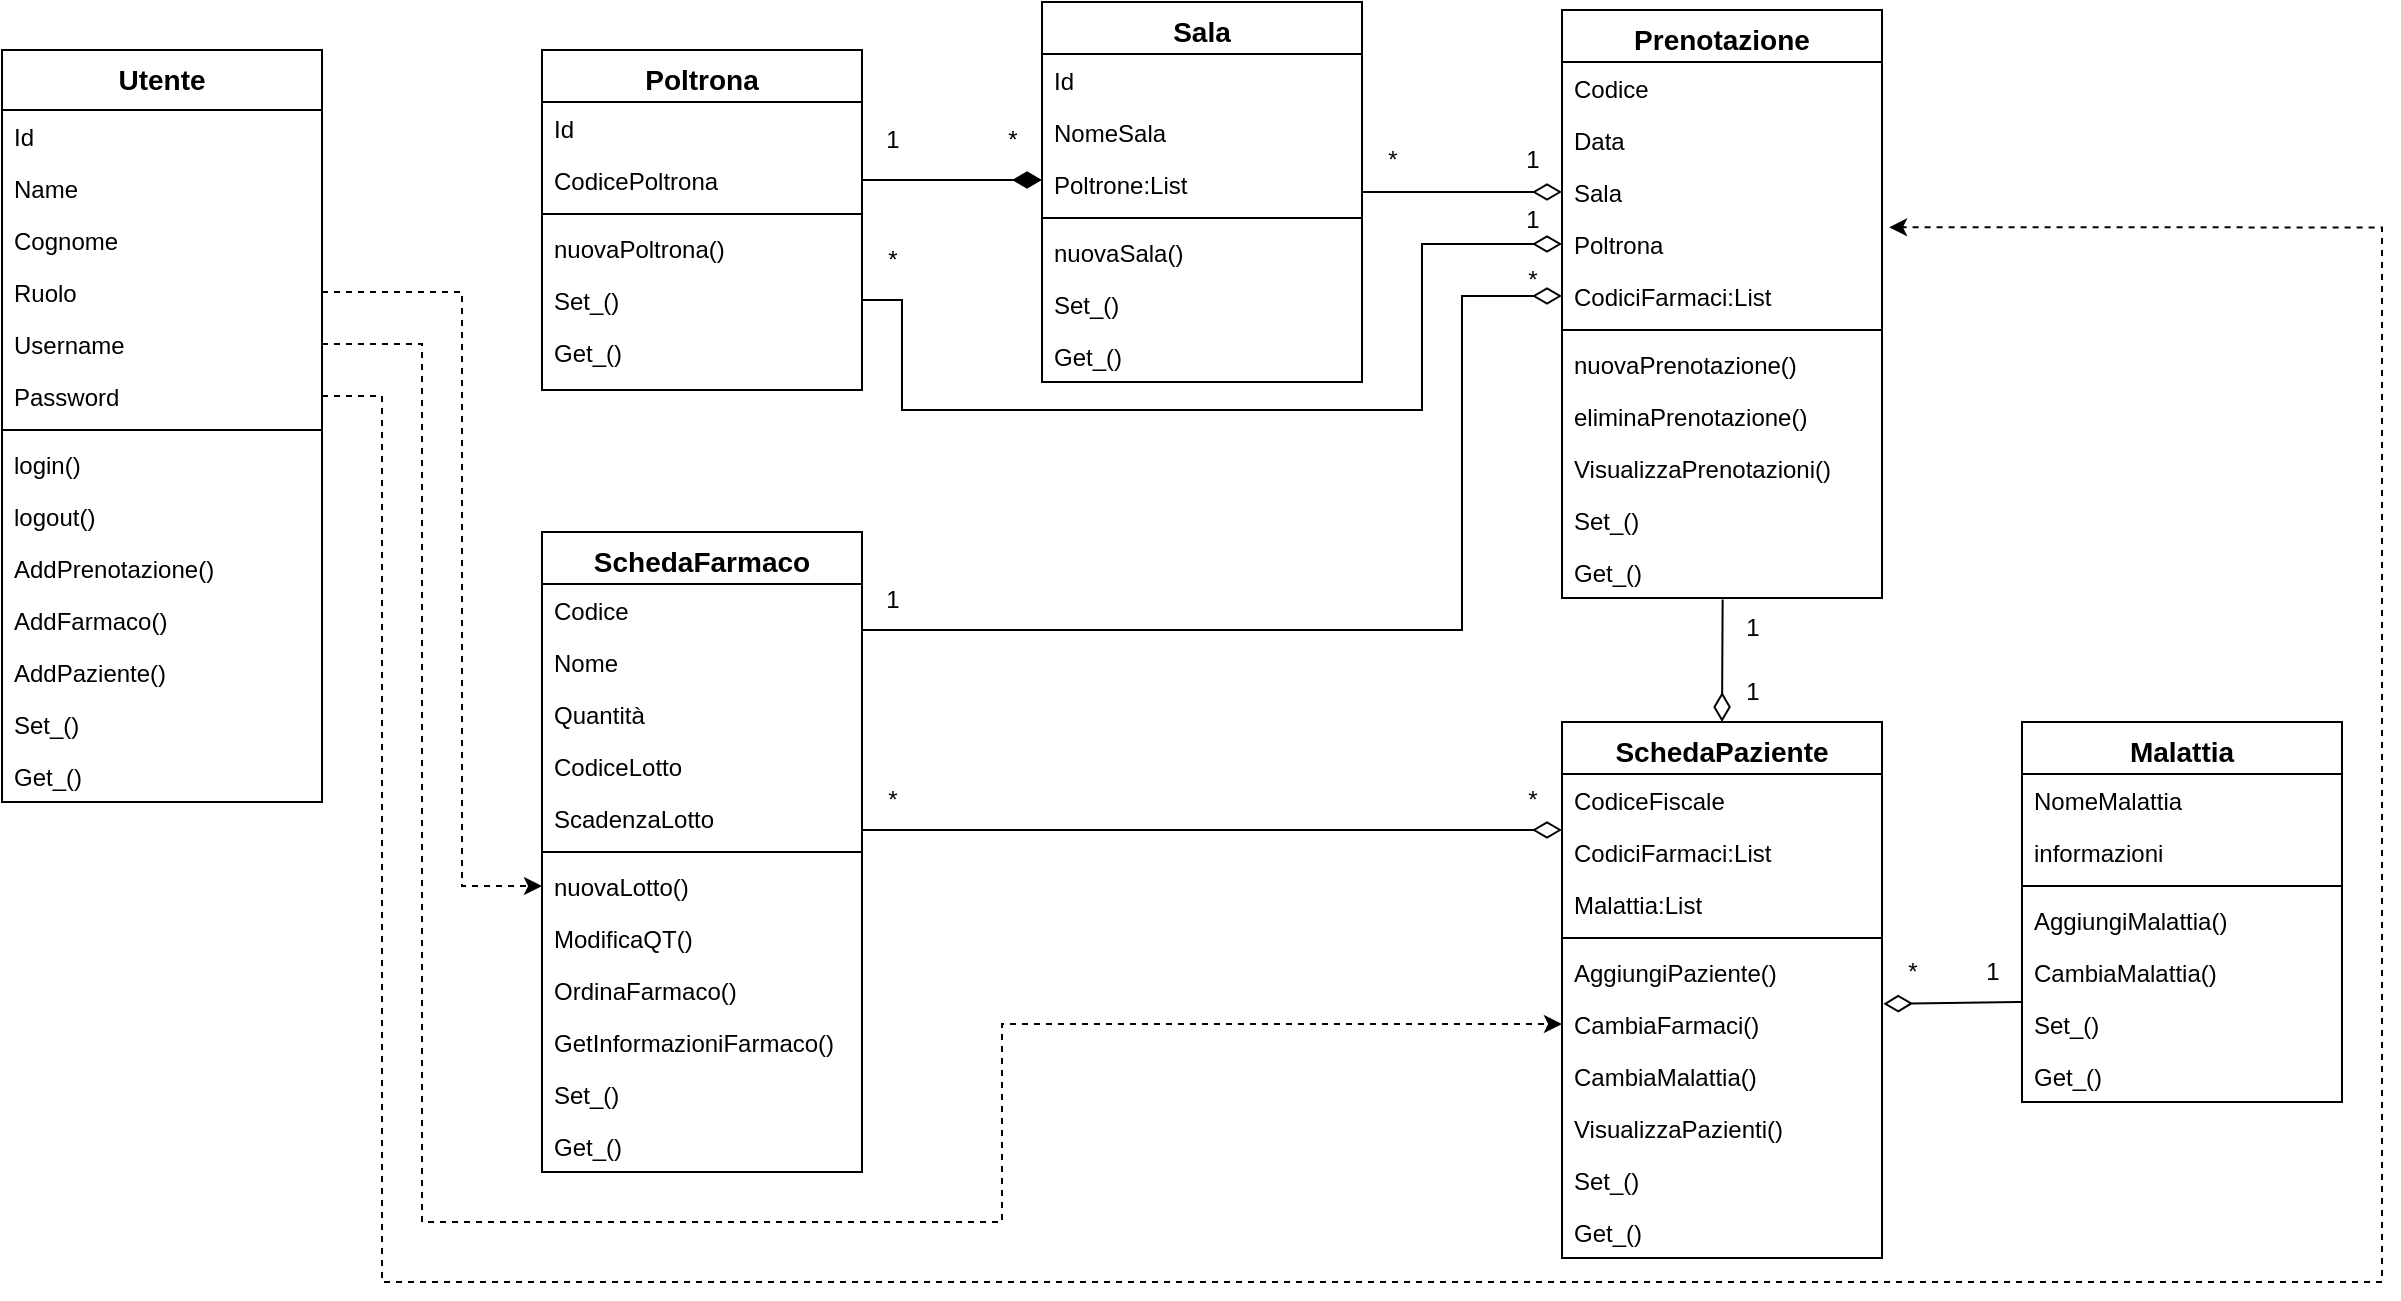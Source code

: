<mxfile version="20.5.3" type="device"><diagram id="C5RBs43oDa-KdzZeNtuy" name="Page-1"><mxGraphModel dx="1796" dy="627" grid="1" gridSize="10" guides="1" tooltips="1" connect="1" arrows="1" fold="1" page="1" pageScale="1" pageWidth="827" pageHeight="1169" math="0" shadow="0"><root><mxCell id="WIyWlLk6GJQsqaUBKTNV-0"/><mxCell id="WIyWlLk6GJQsqaUBKTNV-1" parent="WIyWlLk6GJQsqaUBKTNV-0"/><mxCell id="zkfFHV4jXpPFQw0GAbJ--0" value="Utente" style="swimlane;fontStyle=1;align=center;verticalAlign=top;childLayout=stackLayout;horizontal=1;startSize=30;horizontalStack=0;resizeParent=1;resizeLast=0;collapsible=1;marginBottom=0;rounded=0;shadow=0;strokeWidth=1;fontSize=14;" parent="WIyWlLk6GJQsqaUBKTNV-1" vertex="1"><mxGeometry x="30" y="54" width="160" height="376" as="geometry"><mxRectangle x="230" y="20" width="160" height="26" as="alternateBounds"/></mxGeometry></mxCell><mxCell id="ecdX-Q-012gRfEaX8IOx-7" value="Id" style="text;align=left;verticalAlign=top;spacingLeft=4;spacingRight=4;overflow=hidden;rotatable=0;points=[[0,0.5],[1,0.5]];portConstraint=eastwest;" parent="zkfFHV4jXpPFQw0GAbJ--0" vertex="1"><mxGeometry y="30" width="160" height="26" as="geometry"/></mxCell><mxCell id="zkfFHV4jXpPFQw0GAbJ--1" value="Name" style="text;align=left;verticalAlign=top;spacingLeft=4;spacingRight=4;overflow=hidden;rotatable=0;points=[[0,0.5],[1,0.5]];portConstraint=eastwest;" parent="zkfFHV4jXpPFQw0GAbJ--0" vertex="1"><mxGeometry y="56" width="160" height="26" as="geometry"/></mxCell><mxCell id="zkfFHV4jXpPFQw0GAbJ--2" value="Cognome" style="text;align=left;verticalAlign=top;spacingLeft=4;spacingRight=4;overflow=hidden;rotatable=0;points=[[0,0.5],[1,0.5]];portConstraint=eastwest;rounded=0;shadow=0;html=0;" parent="zkfFHV4jXpPFQw0GAbJ--0" vertex="1"><mxGeometry y="82" width="160" height="26" as="geometry"/></mxCell><mxCell id="ecdX-Q-012gRfEaX8IOx-9" value="Ruolo" style="text;align=left;verticalAlign=top;spacingLeft=4;spacingRight=4;overflow=hidden;rotatable=0;points=[[0,0.5],[1,0.5]];portConstraint=eastwest;rounded=0;shadow=0;html=0;" parent="zkfFHV4jXpPFQw0GAbJ--0" vertex="1"><mxGeometry y="108" width="160" height="26" as="geometry"/></mxCell><mxCell id="zkfFHV4jXpPFQw0GAbJ--3" value="Username" style="text;align=left;verticalAlign=top;spacingLeft=4;spacingRight=4;overflow=hidden;rotatable=0;points=[[0,0.5],[1,0.5]];portConstraint=eastwest;rounded=0;shadow=0;html=0;" parent="zkfFHV4jXpPFQw0GAbJ--0" vertex="1"><mxGeometry y="134" width="160" height="26" as="geometry"/></mxCell><mxCell id="ecdX-Q-012gRfEaX8IOx-8" value="Password" style="text;align=left;verticalAlign=top;spacingLeft=4;spacingRight=4;overflow=hidden;rotatable=0;points=[[0,0.5],[1,0.5]];portConstraint=eastwest;rounded=0;shadow=0;html=0;" parent="zkfFHV4jXpPFQw0GAbJ--0" vertex="1"><mxGeometry y="160" width="160" height="26" as="geometry"/></mxCell><mxCell id="zkfFHV4jXpPFQw0GAbJ--4" value="" style="line;html=1;strokeWidth=1;align=left;verticalAlign=middle;spacingTop=-1;spacingLeft=3;spacingRight=3;rotatable=0;labelPosition=right;points=[];portConstraint=eastwest;" parent="zkfFHV4jXpPFQw0GAbJ--0" vertex="1"><mxGeometry y="186" width="160" height="8" as="geometry"/></mxCell><mxCell id="ecdX-Q-012gRfEaX8IOx-63" value="login()" style="text;align=left;verticalAlign=top;spacingLeft=4;spacingRight=4;overflow=hidden;rotatable=0;points=[[0,0.5],[1,0.5]];portConstraint=eastwest;rounded=0;shadow=0;html=0;" parent="zkfFHV4jXpPFQw0GAbJ--0" vertex="1"><mxGeometry y="194" width="160" height="26" as="geometry"/></mxCell><mxCell id="ecdX-Q-012gRfEaX8IOx-64" value="logout()" style="text;align=left;verticalAlign=top;spacingLeft=4;spacingRight=4;overflow=hidden;rotatable=0;points=[[0,0.5],[1,0.5]];portConstraint=eastwest;rounded=0;shadow=0;html=0;" parent="zkfFHV4jXpPFQw0GAbJ--0" vertex="1"><mxGeometry y="220" width="160" height="26" as="geometry"/></mxCell><mxCell id="NmW0KRneT1XJBLwroZhy-89" value="AddPrenotazione()" style="text;align=left;verticalAlign=top;spacingLeft=4;spacingRight=4;overflow=hidden;rotatable=0;points=[[0,0.5],[1,0.5]];portConstraint=eastwest;rounded=0;shadow=0;html=0;" vertex="1" parent="zkfFHV4jXpPFQw0GAbJ--0"><mxGeometry y="246" width="160" height="26" as="geometry"/></mxCell><mxCell id="NmW0KRneT1XJBLwroZhy-90" value="AddFarmaco()" style="text;align=left;verticalAlign=top;spacingLeft=4;spacingRight=4;overflow=hidden;rotatable=0;points=[[0,0.5],[1,0.5]];portConstraint=eastwest;rounded=0;shadow=0;html=0;" vertex="1" parent="zkfFHV4jXpPFQw0GAbJ--0"><mxGeometry y="272" width="160" height="26" as="geometry"/></mxCell><mxCell id="NmW0KRneT1XJBLwroZhy-91" value="AddPaziente()" style="text;align=left;verticalAlign=top;spacingLeft=4;spacingRight=4;overflow=hidden;rotatable=0;points=[[0,0.5],[1,0.5]];portConstraint=eastwest;rounded=0;shadow=0;html=0;" vertex="1" parent="zkfFHV4jXpPFQw0GAbJ--0"><mxGeometry y="298" width="160" height="26" as="geometry"/></mxCell><mxCell id="NmW0KRneT1XJBLwroZhy-87" value="Set_()&#10;" style="text;align=left;verticalAlign=top;spacingLeft=4;spacingRight=4;overflow=hidden;rotatable=0;points=[[0,0.5],[1,0.5]];portConstraint=eastwest;rounded=0;shadow=0;html=0;" vertex="1" parent="zkfFHV4jXpPFQw0GAbJ--0"><mxGeometry y="324" width="160" height="26" as="geometry"/></mxCell><mxCell id="NmW0KRneT1XJBLwroZhy-88" value="Get_()&#10;" style="text;align=left;verticalAlign=top;spacingLeft=4;spacingRight=4;overflow=hidden;rotatable=0;points=[[0,0.5],[1,0.5]];portConstraint=eastwest;rounded=0;shadow=0;html=0;" vertex="1" parent="zkfFHV4jXpPFQw0GAbJ--0"><mxGeometry y="350" width="160" height="26" as="geometry"/></mxCell><mxCell id="zkfFHV4jXpPFQw0GAbJ--17" value="SchedaFarmaco" style="swimlane;fontStyle=1;align=center;verticalAlign=top;childLayout=stackLayout;horizontal=1;startSize=26;horizontalStack=0;resizeParent=1;resizeLast=0;collapsible=1;marginBottom=0;rounded=0;shadow=0;strokeWidth=1;fontSize=14;" parent="WIyWlLk6GJQsqaUBKTNV-1" vertex="1"><mxGeometry x="300" y="295" width="160" height="320" as="geometry"><mxRectangle x="550" y="140" width="160" height="26" as="alternateBounds"/></mxGeometry></mxCell><mxCell id="zkfFHV4jXpPFQw0GAbJ--18" value="Codice" style="text;align=left;verticalAlign=top;spacingLeft=4;spacingRight=4;overflow=hidden;rotatable=0;points=[[0,0.5],[1,0.5]];portConstraint=eastwest;" parent="zkfFHV4jXpPFQw0GAbJ--17" vertex="1"><mxGeometry y="26" width="160" height="26" as="geometry"/></mxCell><mxCell id="NmW0KRneT1XJBLwroZhy-55" value="Nome" style="text;align=left;verticalAlign=top;spacingLeft=4;spacingRight=4;overflow=hidden;rotatable=0;points=[[0,0.5],[1,0.5]];portConstraint=eastwest;rounded=0;shadow=0;html=0;" vertex="1" parent="zkfFHV4jXpPFQw0GAbJ--17"><mxGeometry y="52" width="160" height="26" as="geometry"/></mxCell><mxCell id="zkfFHV4jXpPFQw0GAbJ--19" value="Quantità" style="text;align=left;verticalAlign=top;spacingLeft=4;spacingRight=4;overflow=hidden;rotatable=0;points=[[0,0.5],[1,0.5]];portConstraint=eastwest;rounded=0;shadow=0;html=0;" parent="zkfFHV4jXpPFQw0GAbJ--17" vertex="1"><mxGeometry y="78" width="160" height="26" as="geometry"/></mxCell><mxCell id="zkfFHV4jXpPFQw0GAbJ--21" value="CodiceLotto" style="text;align=left;verticalAlign=top;spacingLeft=4;spacingRight=4;overflow=hidden;rotatable=0;points=[[0,0.5],[1,0.5]];portConstraint=eastwest;rounded=0;shadow=0;html=0;" parent="zkfFHV4jXpPFQw0GAbJ--17" vertex="1"><mxGeometry y="104" width="160" height="26" as="geometry"/></mxCell><mxCell id="NmW0KRneT1XJBLwroZhy-104" value="ScadenzaLotto" style="text;align=left;verticalAlign=top;spacingLeft=4;spacingRight=4;overflow=hidden;rotatable=0;points=[[0,0.5],[1,0.5]];portConstraint=eastwest;rounded=0;shadow=0;html=0;" vertex="1" parent="zkfFHV4jXpPFQw0GAbJ--17"><mxGeometry y="130" width="160" height="26" as="geometry"/></mxCell><mxCell id="zkfFHV4jXpPFQw0GAbJ--23" value="" style="line;html=1;strokeWidth=1;align=left;verticalAlign=middle;spacingTop=-1;spacingLeft=3;spacingRight=3;rotatable=0;labelPosition=right;points=[];portConstraint=eastwest;" parent="zkfFHV4jXpPFQw0GAbJ--17" vertex="1"><mxGeometry y="156" width="160" height="8" as="geometry"/></mxCell><mxCell id="NmW0KRneT1XJBLwroZhy-49" value="nuovaLotto()" style="text;align=left;verticalAlign=top;spacingLeft=4;spacingRight=4;overflow=hidden;rotatable=0;points=[[0,0.5],[1,0.5]];portConstraint=eastwest;rounded=0;shadow=0;html=0;" vertex="1" parent="zkfFHV4jXpPFQw0GAbJ--17"><mxGeometry y="164" width="160" height="26" as="geometry"/></mxCell><mxCell id="NmW0KRneT1XJBLwroZhy-50" value="ModificaQT()" style="text;align=left;verticalAlign=top;spacingLeft=4;spacingRight=4;overflow=hidden;rotatable=0;points=[[0,0.5],[1,0.5]];portConstraint=eastwest;rounded=0;shadow=0;html=0;" vertex="1" parent="zkfFHV4jXpPFQw0GAbJ--17"><mxGeometry y="190" width="160" height="26" as="geometry"/></mxCell><mxCell id="NmW0KRneT1XJBLwroZhy-102" value="OrdinaFarmaco()" style="text;align=left;verticalAlign=top;spacingLeft=4;spacingRight=4;overflow=hidden;rotatable=0;points=[[0,0.5],[1,0.5]];portConstraint=eastwest;rounded=0;shadow=0;html=0;" vertex="1" parent="zkfFHV4jXpPFQw0GAbJ--17"><mxGeometry y="216" width="160" height="26" as="geometry"/></mxCell><mxCell id="NmW0KRneT1XJBLwroZhy-103" value="GetInformazioniFarmaco()" style="text;align=left;verticalAlign=top;spacingLeft=4;spacingRight=4;overflow=hidden;rotatable=0;points=[[0,0.5],[1,0.5]];portConstraint=eastwest;rounded=0;shadow=0;html=0;" vertex="1" parent="zkfFHV4jXpPFQw0GAbJ--17"><mxGeometry y="242" width="160" height="26" as="geometry"/></mxCell><mxCell id="NmW0KRneT1XJBLwroZhy-53" value="Set_()&#10;" style="text;align=left;verticalAlign=top;spacingLeft=4;spacingRight=4;overflow=hidden;rotatable=0;points=[[0,0.5],[1,0.5]];portConstraint=eastwest;rounded=0;shadow=0;html=0;" vertex="1" parent="zkfFHV4jXpPFQw0GAbJ--17"><mxGeometry y="268" width="160" height="26" as="geometry"/></mxCell><mxCell id="NmW0KRneT1XJBLwroZhy-54" value="Get_()&#10;" style="text;align=left;verticalAlign=top;spacingLeft=4;spacingRight=4;overflow=hidden;rotatable=0;points=[[0,0.5],[1,0.5]];portConstraint=eastwest;rounded=0;shadow=0;html=0;" vertex="1" parent="zkfFHV4jXpPFQw0GAbJ--17"><mxGeometry y="294" width="160" height="26" as="geometry"/></mxCell><mxCell id="ecdX-Q-012gRfEaX8IOx-11" value="SchedaPaziente" style="swimlane;fontStyle=1;align=center;verticalAlign=top;childLayout=stackLayout;horizontal=1;startSize=26;horizontalStack=0;resizeParent=1;resizeLast=0;collapsible=1;marginBottom=0;rounded=0;shadow=0;strokeWidth=1;fontSize=14;" parent="WIyWlLk6GJQsqaUBKTNV-1" vertex="1"><mxGeometry x="810" y="390" width="160" height="268" as="geometry"><mxRectangle x="550" y="140" width="160" height="26" as="alternateBounds"/></mxGeometry></mxCell><mxCell id="ecdX-Q-012gRfEaX8IOx-12" value="CodiceFiscale" style="text;align=left;verticalAlign=top;spacingLeft=4;spacingRight=4;overflow=hidden;rotatable=0;points=[[0,0.5],[1,0.5]];portConstraint=eastwest;" parent="ecdX-Q-012gRfEaX8IOx-11" vertex="1"><mxGeometry y="26" width="160" height="26" as="geometry"/></mxCell><mxCell id="ecdX-Q-012gRfEaX8IOx-18" value="CodiciFarmaci:List" style="text;align=left;verticalAlign=top;spacingLeft=4;spacingRight=4;overflow=hidden;rotatable=0;points=[[0,0.5],[1,0.5]];portConstraint=eastwest;rounded=0;shadow=0;html=0;" parent="ecdX-Q-012gRfEaX8IOx-11" vertex="1"><mxGeometry y="52" width="160" height="26" as="geometry"/></mxCell><mxCell id="ecdX-Q-012gRfEaX8IOx-30" value="Malattia:List" style="text;align=left;verticalAlign=top;spacingLeft=4;spacingRight=4;overflow=hidden;rotatable=0;points=[[0,0.5],[1,0.5]];portConstraint=eastwest;rounded=0;shadow=0;html=0;" parent="ecdX-Q-012gRfEaX8IOx-11" vertex="1"><mxGeometry y="78" width="160" height="26" as="geometry"/></mxCell><mxCell id="ecdX-Q-012gRfEaX8IOx-17" value="" style="line;html=1;strokeWidth=1;align=left;verticalAlign=middle;spacingTop=-1;spacingLeft=3;spacingRight=3;rotatable=0;labelPosition=right;points=[];portConstraint=eastwest;" parent="ecdX-Q-012gRfEaX8IOx-11" vertex="1"><mxGeometry y="104" width="160" height="8" as="geometry"/></mxCell><mxCell id="NmW0KRneT1XJBLwroZhy-62" value="AggiungiPaziente()" style="text;align=left;verticalAlign=top;spacingLeft=4;spacingRight=4;overflow=hidden;rotatable=0;points=[[0,0.5],[1,0.5]];portConstraint=eastwest;rounded=0;shadow=0;html=0;" vertex="1" parent="ecdX-Q-012gRfEaX8IOx-11"><mxGeometry y="112" width="160" height="26" as="geometry"/></mxCell><mxCell id="NmW0KRneT1XJBLwroZhy-64" value="CambiaFarmaci()" style="text;align=left;verticalAlign=top;spacingLeft=4;spacingRight=4;overflow=hidden;rotatable=0;points=[[0,0.5],[1,0.5]];portConstraint=eastwest;rounded=0;shadow=0;html=0;" vertex="1" parent="ecdX-Q-012gRfEaX8IOx-11"><mxGeometry y="138" width="160" height="26" as="geometry"/></mxCell><mxCell id="NmW0KRneT1XJBLwroZhy-122" value="CambiaMalattia()" style="text;align=left;verticalAlign=top;spacingLeft=4;spacingRight=4;overflow=hidden;rotatable=0;points=[[0,0.5],[1,0.5]];portConstraint=eastwest;rounded=0;shadow=0;html=0;" vertex="1" parent="ecdX-Q-012gRfEaX8IOx-11"><mxGeometry y="164" width="160" height="26" as="geometry"/></mxCell><mxCell id="NmW0KRneT1XJBLwroZhy-101" value="VisualizzaPazienti()" style="text;align=left;verticalAlign=top;spacingLeft=4;spacingRight=4;overflow=hidden;rotatable=0;points=[[0,0.5],[1,0.5]];portConstraint=eastwest;rounded=0;shadow=0;html=0;" vertex="1" parent="ecdX-Q-012gRfEaX8IOx-11"><mxGeometry y="190" width="160" height="26" as="geometry"/></mxCell><mxCell id="NmW0KRneT1XJBLwroZhy-66" value="Set_()&#10;" style="text;align=left;verticalAlign=top;spacingLeft=4;spacingRight=4;overflow=hidden;rotatable=0;points=[[0,0.5],[1,0.5]];portConstraint=eastwest;rounded=0;shadow=0;html=0;" vertex="1" parent="ecdX-Q-012gRfEaX8IOx-11"><mxGeometry y="216" width="160" height="26" as="geometry"/></mxCell><mxCell id="NmW0KRneT1XJBLwroZhy-67" value="Get_()&#10;" style="text;align=left;verticalAlign=top;spacingLeft=4;spacingRight=4;overflow=hidden;rotatable=0;points=[[0,0.5],[1,0.5]];portConstraint=eastwest;rounded=0;shadow=0;html=0;" vertex="1" parent="ecdX-Q-012gRfEaX8IOx-11"><mxGeometry y="242" width="160" height="26" as="geometry"/></mxCell><mxCell id="ecdX-Q-012gRfEaX8IOx-20" value="Prenotazione" style="swimlane;fontStyle=1;align=center;verticalAlign=top;childLayout=stackLayout;horizontal=1;startSize=26;horizontalStack=0;resizeParent=1;resizeLast=0;collapsible=1;marginBottom=0;rounded=0;shadow=0;strokeWidth=1;fontSize=14;" parent="WIyWlLk6GJQsqaUBKTNV-1" vertex="1"><mxGeometry x="810" y="34" width="160" height="294" as="geometry"><mxRectangle x="550" y="140" width="160" height="26" as="alternateBounds"/></mxGeometry></mxCell><mxCell id="ecdX-Q-012gRfEaX8IOx-21" value="Codice" style="text;align=left;verticalAlign=top;spacingLeft=4;spacingRight=4;overflow=hidden;rotatable=0;points=[[0,0.5],[1,0.5]];portConstraint=eastwest;" parent="ecdX-Q-012gRfEaX8IOx-20" vertex="1"><mxGeometry y="26" width="160" height="26" as="geometry"/></mxCell><mxCell id="ecdX-Q-012gRfEaX8IOx-22" value="Data" style="text;align=left;verticalAlign=top;spacingLeft=4;spacingRight=4;overflow=hidden;rotatable=0;points=[[0,0.5],[1,0.5]];portConstraint=eastwest;rounded=0;shadow=0;html=0;" parent="ecdX-Q-012gRfEaX8IOx-20" vertex="1"><mxGeometry y="52" width="160" height="26" as="geometry"/></mxCell><mxCell id="ecdX-Q-012gRfEaX8IOx-32" value="Sala" style="text;align=left;verticalAlign=top;spacingLeft=4;spacingRight=4;overflow=hidden;rotatable=0;points=[[0,0.5],[1,0.5]];portConstraint=eastwest;rounded=0;shadow=0;html=0;" parent="ecdX-Q-012gRfEaX8IOx-20" vertex="1"><mxGeometry y="78" width="160" height="26" as="geometry"/></mxCell><mxCell id="NmW0KRneT1XJBLwroZhy-45" value="Poltrona" style="text;align=left;verticalAlign=top;spacingLeft=4;spacingRight=4;overflow=hidden;rotatable=0;points=[[0,0.5],[1,0.5]];portConstraint=eastwest;rounded=0;shadow=0;html=0;" vertex="1" parent="ecdX-Q-012gRfEaX8IOx-20"><mxGeometry y="104" width="160" height="26" as="geometry"/></mxCell><mxCell id="NmW0KRneT1XJBLwroZhy-57" value="CodiciFarmaci:List" style="text;align=left;verticalAlign=top;spacingLeft=4;spacingRight=4;overflow=hidden;rotatable=0;points=[[0,0.5],[1,0.5]];portConstraint=eastwest;rounded=0;shadow=0;html=0;" vertex="1" parent="ecdX-Q-012gRfEaX8IOx-20"><mxGeometry y="130" width="160" height="26" as="geometry"/></mxCell><mxCell id="ecdX-Q-012gRfEaX8IOx-25" value="" style="line;html=1;strokeWidth=1;align=left;verticalAlign=middle;spacingTop=-1;spacingLeft=3;spacingRight=3;rotatable=0;labelPosition=right;points=[];portConstraint=eastwest;" parent="ecdX-Q-012gRfEaX8IOx-20" vertex="1"><mxGeometry y="156" width="160" height="8" as="geometry"/></mxCell><mxCell id="NmW0KRneT1XJBLwroZhy-20" value="nuovaPrenotazione()" style="text;align=left;verticalAlign=top;spacingLeft=4;spacingRight=4;overflow=hidden;rotatable=0;points=[[0,0.5],[1,0.5]];portConstraint=eastwest;rounded=0;shadow=0;html=0;" vertex="1" parent="ecdX-Q-012gRfEaX8IOx-20"><mxGeometry y="164" width="160" height="26" as="geometry"/></mxCell><mxCell id="NmW0KRneT1XJBLwroZhy-92" value="eliminaPrenotazione()" style="text;align=left;verticalAlign=top;spacingLeft=4;spacingRight=4;overflow=hidden;rotatable=0;points=[[0,0.5],[1,0.5]];portConstraint=eastwest;rounded=0;shadow=0;html=0;" vertex="1" parent="ecdX-Q-012gRfEaX8IOx-20"><mxGeometry y="190" width="160" height="26" as="geometry"/></mxCell><mxCell id="NmW0KRneT1XJBLwroZhy-100" value="VisualizzaPrenotazioni()" style="text;align=left;verticalAlign=top;spacingLeft=4;spacingRight=4;overflow=hidden;rotatable=0;points=[[0,0.5],[1,0.5]];portConstraint=eastwest;rounded=0;shadow=0;html=0;" vertex="1" parent="ecdX-Q-012gRfEaX8IOx-20"><mxGeometry y="216" width="160" height="26" as="geometry"/></mxCell><mxCell id="NmW0KRneT1XJBLwroZhy-21" value="Set_()&#10;" style="text;align=left;verticalAlign=top;spacingLeft=4;spacingRight=4;overflow=hidden;rotatable=0;points=[[0,0.5],[1,0.5]];portConstraint=eastwest;rounded=0;shadow=0;html=0;" vertex="1" parent="ecdX-Q-012gRfEaX8IOx-20"><mxGeometry y="242" width="160" height="26" as="geometry"/></mxCell><mxCell id="NmW0KRneT1XJBLwroZhy-26" value="Get_()&#10;" style="text;align=left;verticalAlign=top;spacingLeft=4;spacingRight=4;overflow=hidden;rotatable=0;points=[[0,0.5],[1,0.5]];portConstraint=eastwest;rounded=0;shadow=0;html=0;" vertex="1" parent="ecdX-Q-012gRfEaX8IOx-20"><mxGeometry y="268" width="160" height="26" as="geometry"/></mxCell><mxCell id="NmW0KRneT1XJBLwroZhy-35" style="edgeStyle=orthogonalEdgeStyle;rounded=0;orthogonalLoop=1;jettySize=auto;html=1;entryX=0;entryY=0.5;entryDx=0;entryDy=0;endArrow=diamondThin;endFill=0;endSize=12;" edge="1" parent="WIyWlLk6GJQsqaUBKTNV-1" source="NmW0KRneT1XJBLwroZhy-27" target="ecdX-Q-012gRfEaX8IOx-32"><mxGeometry relative="1" as="geometry"/></mxCell><mxCell id="NmW0KRneT1XJBLwroZhy-27" value="Sala" style="swimlane;fontStyle=1;align=center;verticalAlign=top;childLayout=stackLayout;horizontal=1;startSize=26;horizontalStack=0;resizeParent=1;resizeLast=0;collapsible=1;marginBottom=0;rounded=0;shadow=0;strokeWidth=1;fontSize=14;" vertex="1" parent="WIyWlLk6GJQsqaUBKTNV-1"><mxGeometry x="550" y="30" width="160" height="190" as="geometry"><mxRectangle x="550" y="140" width="160" height="26" as="alternateBounds"/></mxGeometry></mxCell><mxCell id="NmW0KRneT1XJBLwroZhy-28" value="Id" style="text;align=left;verticalAlign=top;spacingLeft=4;spacingRight=4;overflow=hidden;rotatable=0;points=[[0,0.5],[1,0.5]];portConstraint=eastwest;" vertex="1" parent="NmW0KRneT1XJBLwroZhy-27"><mxGeometry y="26" width="160" height="26" as="geometry"/></mxCell><mxCell id="NmW0KRneT1XJBLwroZhy-29" value="NomeSala" style="text;align=left;verticalAlign=top;spacingLeft=4;spacingRight=4;overflow=hidden;rotatable=0;points=[[0,0.5],[1,0.5]];portConstraint=eastwest;rounded=0;shadow=0;html=0;" vertex="1" parent="NmW0KRneT1XJBLwroZhy-27"><mxGeometry y="52" width="160" height="26" as="geometry"/></mxCell><mxCell id="NmW0KRneT1XJBLwroZhy-44" value="Poltrone:List" style="text;align=left;verticalAlign=top;spacingLeft=4;spacingRight=4;overflow=hidden;rotatable=0;points=[[0,0.5],[1,0.5]];portConstraint=eastwest;rounded=0;shadow=0;html=0;" vertex="1" parent="NmW0KRneT1XJBLwroZhy-27"><mxGeometry y="78" width="160" height="26" as="geometry"/></mxCell><mxCell id="NmW0KRneT1XJBLwroZhy-31" value="" style="line;html=1;strokeWidth=1;align=left;verticalAlign=middle;spacingTop=-1;spacingLeft=3;spacingRight=3;rotatable=0;labelPosition=right;points=[];portConstraint=eastwest;" vertex="1" parent="NmW0KRneT1XJBLwroZhy-27"><mxGeometry y="104" width="160" height="8" as="geometry"/></mxCell><mxCell id="NmW0KRneT1XJBLwroZhy-32" value="nuovaSala()" style="text;align=left;verticalAlign=top;spacingLeft=4;spacingRight=4;overflow=hidden;rotatable=0;points=[[0,0.5],[1,0.5]];portConstraint=eastwest;rounded=0;shadow=0;html=0;" vertex="1" parent="NmW0KRneT1XJBLwroZhy-27"><mxGeometry y="112" width="160" height="26" as="geometry"/></mxCell><mxCell id="NmW0KRneT1XJBLwroZhy-33" value="Set_()&#10;" style="text;align=left;verticalAlign=top;spacingLeft=4;spacingRight=4;overflow=hidden;rotatable=0;points=[[0,0.5],[1,0.5]];portConstraint=eastwest;rounded=0;shadow=0;html=0;" vertex="1" parent="NmW0KRneT1XJBLwroZhy-27"><mxGeometry y="138" width="160" height="26" as="geometry"/></mxCell><mxCell id="NmW0KRneT1XJBLwroZhy-34" value="Get_()&#10;" style="text;align=left;verticalAlign=top;spacingLeft=4;spacingRight=4;overflow=hidden;rotatable=0;points=[[0,0.5],[1,0.5]];portConstraint=eastwest;rounded=0;shadow=0;html=0;" vertex="1" parent="NmW0KRneT1XJBLwroZhy-27"><mxGeometry y="164" width="160" height="26" as="geometry"/></mxCell><mxCell id="NmW0KRneT1XJBLwroZhy-36" value="Poltrona" style="swimlane;fontStyle=1;align=center;verticalAlign=top;childLayout=stackLayout;horizontal=1;startSize=26;horizontalStack=0;resizeParent=1;resizeLast=0;collapsible=1;marginBottom=0;rounded=0;shadow=0;strokeWidth=1;fontSize=14;" vertex="1" parent="WIyWlLk6GJQsqaUBKTNV-1"><mxGeometry x="300" y="54" width="160" height="170" as="geometry"><mxRectangle x="550" y="140" width="160" height="26" as="alternateBounds"/></mxGeometry></mxCell><mxCell id="NmW0KRneT1XJBLwroZhy-37" value="Id" style="text;align=left;verticalAlign=top;spacingLeft=4;spacingRight=4;overflow=hidden;rotatable=0;points=[[0,0.5],[1,0.5]];portConstraint=eastwest;" vertex="1" parent="NmW0KRneT1XJBLwroZhy-36"><mxGeometry y="26" width="160" height="26" as="geometry"/></mxCell><mxCell id="NmW0KRneT1XJBLwroZhy-38" value="CodicePoltrona" style="text;align=left;verticalAlign=top;spacingLeft=4;spacingRight=4;overflow=hidden;rotatable=0;points=[[0,0.5],[1,0.5]];portConstraint=eastwest;rounded=0;shadow=0;html=0;" vertex="1" parent="NmW0KRneT1XJBLwroZhy-36"><mxGeometry y="52" width="160" height="26" as="geometry"/></mxCell><mxCell id="NmW0KRneT1XJBLwroZhy-39" value="" style="line;html=1;strokeWidth=1;align=left;verticalAlign=middle;spacingTop=-1;spacingLeft=3;spacingRight=3;rotatable=0;labelPosition=right;points=[];portConstraint=eastwest;" vertex="1" parent="NmW0KRneT1XJBLwroZhy-36"><mxGeometry y="78" width="160" height="8" as="geometry"/></mxCell><mxCell id="NmW0KRneT1XJBLwroZhy-40" value="nuovaPoltrona()" style="text;align=left;verticalAlign=top;spacingLeft=4;spacingRight=4;overflow=hidden;rotatable=0;points=[[0,0.5],[1,0.5]];portConstraint=eastwest;rounded=0;shadow=0;html=0;" vertex="1" parent="NmW0KRneT1XJBLwroZhy-36"><mxGeometry y="86" width="160" height="26" as="geometry"/></mxCell><mxCell id="NmW0KRneT1XJBLwroZhy-41" value="Set_()&#10;" style="text;align=left;verticalAlign=top;spacingLeft=4;spacingRight=4;overflow=hidden;rotatable=0;points=[[0,0.5],[1,0.5]];portConstraint=eastwest;rounded=0;shadow=0;html=0;" vertex="1" parent="NmW0KRneT1XJBLwroZhy-36"><mxGeometry y="112" width="160" height="26" as="geometry"/></mxCell><mxCell id="NmW0KRneT1XJBLwroZhy-42" value="Get_()&#10;" style="text;align=left;verticalAlign=top;spacingLeft=4;spacingRight=4;overflow=hidden;rotatable=0;points=[[0,0.5],[1,0.5]];portConstraint=eastwest;rounded=0;shadow=0;html=0;" vertex="1" parent="NmW0KRneT1XJBLwroZhy-36"><mxGeometry y="138" width="160" height="26" as="geometry"/></mxCell><mxCell id="NmW0KRneT1XJBLwroZhy-43" style="edgeStyle=orthogonalEdgeStyle;rounded=0;orthogonalLoop=1;jettySize=auto;html=1;endArrow=diamondThin;endFill=1;endSize=12;strokeColor=default;strokeWidth=1;" edge="1" parent="WIyWlLk6GJQsqaUBKTNV-1" source="NmW0KRneT1XJBLwroZhy-38"><mxGeometry relative="1" as="geometry"><mxPoint x="550" y="119" as="targetPoint"/></mxGeometry></mxCell><mxCell id="NmW0KRneT1XJBLwroZhy-46" style="edgeStyle=orthogonalEdgeStyle;rounded=0;orthogonalLoop=1;jettySize=auto;html=1;exitX=1;exitY=0.5;exitDx=0;exitDy=0;entryX=0;entryY=0.5;entryDx=0;entryDy=0;endArrow=diamondThin;endFill=0;endSize=12;" edge="1" parent="WIyWlLk6GJQsqaUBKTNV-1" source="NmW0KRneT1XJBLwroZhy-41" target="NmW0KRneT1XJBLwroZhy-45"><mxGeometry relative="1" as="geometry"><mxPoint x="460.0" y="174" as="sourcePoint"/><mxPoint x="550" y="174" as="targetPoint"/><Array as="points"><mxPoint x="480" y="179"/><mxPoint x="480" y="234"/><mxPoint x="740" y="234"/><mxPoint x="740" y="151"/></Array></mxGeometry></mxCell><mxCell id="NmW0KRneT1XJBLwroZhy-59" style="edgeStyle=orthogonalEdgeStyle;rounded=0;orthogonalLoop=1;jettySize=auto;html=1;entryX=0;entryY=0.5;entryDx=0;entryDy=0;exitX=1;exitY=0.885;exitDx=0;exitDy=0;exitPerimeter=0;endArrow=diamondThin;endFill=0;endSize=12;" edge="1" parent="WIyWlLk6GJQsqaUBKTNV-1" source="zkfFHV4jXpPFQw0GAbJ--18" target="NmW0KRneT1XJBLwroZhy-57"><mxGeometry relative="1" as="geometry"><mxPoint x="480" y="344" as="sourcePoint"/><Array as="points"><mxPoint x="760" y="344"/><mxPoint x="760" y="177"/></Array></mxGeometry></mxCell><mxCell id="NmW0KRneT1XJBLwroZhy-61" style="edgeStyle=orthogonalEdgeStyle;rounded=0;orthogonalLoop=1;jettySize=auto;html=1;endArrow=diamondThin;endFill=0;endSize=12;" edge="1" parent="WIyWlLk6GJQsqaUBKTNV-1"><mxGeometry relative="1" as="geometry"><mxPoint x="460" y="444" as="sourcePoint"/><mxPoint x="810" y="444" as="targetPoint"/><Array as="points"><mxPoint x="810" y="444"/></Array></mxGeometry></mxCell><mxCell id="NmW0KRneT1XJBLwroZhy-70" style="edgeStyle=orthogonalEdgeStyle;rounded=0;orthogonalLoop=1;jettySize=auto;html=1;entryX=0;entryY=0.5;entryDx=0;entryDy=0;endArrow=classic;endFill=1;dashed=1;" edge="1" parent="WIyWlLk6GJQsqaUBKTNV-1" source="ecdX-Q-012gRfEaX8IOx-9" target="NmW0KRneT1XJBLwroZhy-49"><mxGeometry relative="1" as="geometry"><Array as="points"><mxPoint x="260" y="175"/><mxPoint x="260" y="472"/></Array></mxGeometry></mxCell><mxCell id="NmW0KRneT1XJBLwroZhy-71" style="edgeStyle=orthogonalEdgeStyle;rounded=0;orthogonalLoop=1;jettySize=auto;html=1;endArrow=classic;endFill=1;dashed=1;exitX=1;exitY=0.5;exitDx=0;exitDy=0;entryX=0;entryY=0.5;entryDx=0;entryDy=0;" edge="1" parent="WIyWlLk6GJQsqaUBKTNV-1" source="zkfFHV4jXpPFQw0GAbJ--3" target="NmW0KRneT1XJBLwroZhy-64"><mxGeometry relative="1" as="geometry"><mxPoint x="250.0" y="185.034" as="sourcePoint"/><mxPoint x="810" y="470" as="targetPoint"/><Array as="points"><mxPoint x="240" y="201"/><mxPoint x="240" y="640"/><mxPoint x="530" y="640"/><mxPoint x="530" y="541"/></Array></mxGeometry></mxCell><mxCell id="NmW0KRneT1XJBLwroZhy-72" style="edgeStyle=orthogonalEdgeStyle;rounded=0;orthogonalLoop=1;jettySize=auto;html=1;entryX=1.022;entryY=0.179;entryDx=0;entryDy=0;endArrow=classic;endFill=1;dashed=1;exitX=1;exitY=0.5;exitDx=0;exitDy=0;entryPerimeter=0;" edge="1" parent="WIyWlLk6GJQsqaUBKTNV-1" source="ecdX-Q-012gRfEaX8IOx-8" target="NmW0KRneT1XJBLwroZhy-45"><mxGeometry relative="1" as="geometry"><mxPoint x="250" y="211.0" as="sourcePoint"/><mxPoint x="820" y="511.0" as="targetPoint"/><Array as="points"><mxPoint x="220" y="227"/><mxPoint x="220" y="670"/><mxPoint x="1220" y="670"/><mxPoint x="1220" y="143"/></Array></mxGeometry></mxCell><mxCell id="NmW0KRneT1XJBLwroZhy-73" value="1" style="text;html=1;align=center;verticalAlign=middle;resizable=0;points=[];autosize=1;strokeColor=none;fillColor=none;" vertex="1" parent="WIyWlLk6GJQsqaUBKTNV-1"><mxGeometry x="460" y="84" width="30" height="30" as="geometry"/></mxCell><mxCell id="NmW0KRneT1XJBLwroZhy-74" value="*" style="text;html=1;align=center;verticalAlign=middle;resizable=0;points=[];autosize=1;strokeColor=none;fillColor=none;" vertex="1" parent="WIyWlLk6GJQsqaUBKTNV-1"><mxGeometry x="520" y="84" width="30" height="30" as="geometry"/></mxCell><mxCell id="NmW0KRneT1XJBLwroZhy-77" value="*" style="text;html=1;align=center;verticalAlign=middle;resizable=0;points=[];autosize=1;strokeColor=none;fillColor=none;" vertex="1" parent="WIyWlLk6GJQsqaUBKTNV-1"><mxGeometry x="710" y="94" width="30" height="30" as="geometry"/></mxCell><mxCell id="NmW0KRneT1XJBLwroZhy-79" value="1" style="text;html=1;align=center;verticalAlign=middle;resizable=0;points=[];autosize=1;strokeColor=none;fillColor=none;" vertex="1" parent="WIyWlLk6GJQsqaUBKTNV-1"><mxGeometry x="780" y="94" width="30" height="30" as="geometry"/></mxCell><mxCell id="NmW0KRneT1XJBLwroZhy-80" value="*" style="text;html=1;align=center;verticalAlign=middle;resizable=0;points=[];autosize=1;strokeColor=none;fillColor=none;" vertex="1" parent="WIyWlLk6GJQsqaUBKTNV-1"><mxGeometry x="460" y="144" width="30" height="30" as="geometry"/></mxCell><mxCell id="NmW0KRneT1XJBLwroZhy-81" value="1" style="text;html=1;align=center;verticalAlign=middle;resizable=0;points=[];autosize=1;strokeColor=none;fillColor=none;" vertex="1" parent="WIyWlLk6GJQsqaUBKTNV-1"><mxGeometry x="780" y="124" width="30" height="30" as="geometry"/></mxCell><mxCell id="NmW0KRneT1XJBLwroZhy-82" value="1" style="text;html=1;align=center;verticalAlign=middle;resizable=0;points=[];autosize=1;strokeColor=none;fillColor=none;" vertex="1" parent="WIyWlLk6GJQsqaUBKTNV-1"><mxGeometry x="460" y="314" width="30" height="30" as="geometry"/></mxCell><mxCell id="NmW0KRneT1XJBLwroZhy-83" value="*" style="text;html=1;align=center;verticalAlign=middle;resizable=0;points=[];autosize=1;strokeColor=none;fillColor=none;" vertex="1" parent="WIyWlLk6GJQsqaUBKTNV-1"><mxGeometry x="780" y="154" width="30" height="30" as="geometry"/></mxCell><mxCell id="NmW0KRneT1XJBLwroZhy-84" value="*" style="text;html=1;align=center;verticalAlign=middle;resizable=0;points=[];autosize=1;strokeColor=none;fillColor=none;" vertex="1" parent="WIyWlLk6GJQsqaUBKTNV-1"><mxGeometry x="460" y="414" width="30" height="30" as="geometry"/></mxCell><mxCell id="NmW0KRneT1XJBLwroZhy-85" value="*" style="text;html=1;align=center;verticalAlign=middle;resizable=0;points=[];autosize=1;strokeColor=none;fillColor=none;" vertex="1" parent="WIyWlLk6GJQsqaUBKTNV-1"><mxGeometry x="780" y="414" width="30" height="30" as="geometry"/></mxCell><mxCell id="NmW0KRneT1XJBLwroZhy-93" style="edgeStyle=orthogonalEdgeStyle;rounded=0;orthogonalLoop=1;jettySize=auto;html=1;endArrow=diamondThin;endFill=0;endSize=12;exitX=0.502;exitY=1.03;exitDx=0;exitDy=0;exitPerimeter=0;entryX=0.5;entryY=0;entryDx=0;entryDy=0;" edge="1" parent="WIyWlLk6GJQsqaUBKTNV-1" source="NmW0KRneT1XJBLwroZhy-26" target="ecdX-Q-012gRfEaX8IOx-11"><mxGeometry relative="1" as="geometry"><mxPoint x="570.0" y="328.58" as="sourcePoint"/><mxPoint x="920" y="328.58" as="targetPoint"/><Array as="points"><mxPoint x="890" y="329"/></Array></mxGeometry></mxCell><mxCell id="NmW0KRneT1XJBLwroZhy-94" value="1" style="text;html=1;align=center;verticalAlign=middle;resizable=0;points=[];autosize=1;strokeColor=none;fillColor=none;" vertex="1" parent="WIyWlLk6GJQsqaUBKTNV-1"><mxGeometry x="890" y="360" width="30" height="30" as="geometry"/></mxCell><mxCell id="NmW0KRneT1XJBLwroZhy-95" value="1" style="text;html=1;align=center;verticalAlign=middle;resizable=0;points=[];autosize=1;strokeColor=none;fillColor=none;" vertex="1" parent="WIyWlLk6GJQsqaUBKTNV-1"><mxGeometry x="890" y="328" width="30" height="30" as="geometry"/></mxCell><mxCell id="NmW0KRneT1XJBLwroZhy-105" value="Malattia" style="swimlane;fontStyle=1;align=center;verticalAlign=top;childLayout=stackLayout;horizontal=1;startSize=26;horizontalStack=0;resizeParent=1;resizeLast=0;collapsible=1;marginBottom=0;rounded=0;shadow=0;strokeWidth=1;fontSize=14;" vertex="1" parent="WIyWlLk6GJQsqaUBKTNV-1"><mxGeometry x="1040" y="390" width="160" height="190" as="geometry"><mxRectangle x="550" y="140" width="160" height="26" as="alternateBounds"/></mxGeometry></mxCell><mxCell id="NmW0KRneT1XJBLwroZhy-106" value="NomeMalattia" style="text;align=left;verticalAlign=top;spacingLeft=4;spacingRight=4;overflow=hidden;rotatable=0;points=[[0,0.5],[1,0.5]];portConstraint=eastwest;" vertex="1" parent="NmW0KRneT1XJBLwroZhy-105"><mxGeometry y="26" width="160" height="26" as="geometry"/></mxCell><mxCell id="NmW0KRneT1XJBLwroZhy-119" value="informazioni" style="text;align=left;verticalAlign=top;spacingLeft=4;spacingRight=4;overflow=hidden;rotatable=0;points=[[0,0.5],[1,0.5]];portConstraint=eastwest;" vertex="1" parent="NmW0KRneT1XJBLwroZhy-105"><mxGeometry y="52" width="160" height="26" as="geometry"/></mxCell><mxCell id="NmW0KRneT1XJBLwroZhy-109" value="" style="line;html=1;strokeWidth=1;align=left;verticalAlign=middle;spacingTop=-1;spacingLeft=3;spacingRight=3;rotatable=0;labelPosition=right;points=[];portConstraint=eastwest;" vertex="1" parent="NmW0KRneT1XJBLwroZhy-105"><mxGeometry y="78" width="160" height="8" as="geometry"/></mxCell><mxCell id="NmW0KRneT1XJBLwroZhy-110" value="AggiungiMalattia()" style="text;align=left;verticalAlign=top;spacingLeft=4;spacingRight=4;overflow=hidden;rotatable=0;points=[[0,0.5],[1,0.5]];portConstraint=eastwest;rounded=0;shadow=0;html=0;" vertex="1" parent="NmW0KRneT1XJBLwroZhy-105"><mxGeometry y="86" width="160" height="26" as="geometry"/></mxCell><mxCell id="NmW0KRneT1XJBLwroZhy-111" value="CambiaMalattia()" style="text;align=left;verticalAlign=top;spacingLeft=4;spacingRight=4;overflow=hidden;rotatable=0;points=[[0,0.5],[1,0.5]];portConstraint=eastwest;rounded=0;shadow=0;html=0;" vertex="1" parent="NmW0KRneT1XJBLwroZhy-105"><mxGeometry y="112" width="160" height="26" as="geometry"/></mxCell><mxCell id="NmW0KRneT1XJBLwroZhy-113" value="Set_()&#10;" style="text;align=left;verticalAlign=top;spacingLeft=4;spacingRight=4;overflow=hidden;rotatable=0;points=[[0,0.5],[1,0.5]];portConstraint=eastwest;rounded=0;shadow=0;html=0;" vertex="1" parent="NmW0KRneT1XJBLwroZhy-105"><mxGeometry y="138" width="160" height="26" as="geometry"/></mxCell><mxCell id="NmW0KRneT1XJBLwroZhy-114" value="Get_()&#10;" style="text;align=left;verticalAlign=top;spacingLeft=4;spacingRight=4;overflow=hidden;rotatable=0;points=[[0,0.5],[1,0.5]];portConstraint=eastwest;rounded=0;shadow=0;html=0;" vertex="1" parent="NmW0KRneT1XJBLwroZhy-105"><mxGeometry y="164" width="160" height="26" as="geometry"/></mxCell><mxCell id="NmW0KRneT1XJBLwroZhy-116" style="edgeStyle=orthogonalEdgeStyle;rounded=0;orthogonalLoop=1;jettySize=auto;html=1;endArrow=diamondThin;endFill=0;endSize=12;entryX=1.004;entryY=0.112;entryDx=0;entryDy=0;entryPerimeter=0;exitX=0;exitY=0.122;exitDx=0;exitDy=0;exitPerimeter=0;" edge="1" parent="WIyWlLk6GJQsqaUBKTNV-1" source="NmW0KRneT1XJBLwroZhy-113" target="NmW0KRneT1XJBLwroZhy-64"><mxGeometry relative="1" as="geometry"><mxPoint x="1320" y="480" as="sourcePoint"/><mxPoint x="1390" y="530" as="targetPoint"/><Array as="points"><mxPoint x="1040" y="530"/><mxPoint x="1038" y="530"/></Array></mxGeometry></mxCell><mxCell id="NmW0KRneT1XJBLwroZhy-120" value="1" style="text;html=1;align=center;verticalAlign=middle;resizable=0;points=[];autosize=1;strokeColor=none;fillColor=none;" vertex="1" parent="WIyWlLk6GJQsqaUBKTNV-1"><mxGeometry x="1010" y="500" width="30" height="30" as="geometry"/></mxCell><mxCell id="NmW0KRneT1XJBLwroZhy-121" value="*" style="text;html=1;align=center;verticalAlign=middle;resizable=0;points=[];autosize=1;strokeColor=none;fillColor=none;" vertex="1" parent="WIyWlLk6GJQsqaUBKTNV-1"><mxGeometry x="970" y="500" width="30" height="30" as="geometry"/></mxCell></root></mxGraphModel></diagram></mxfile>